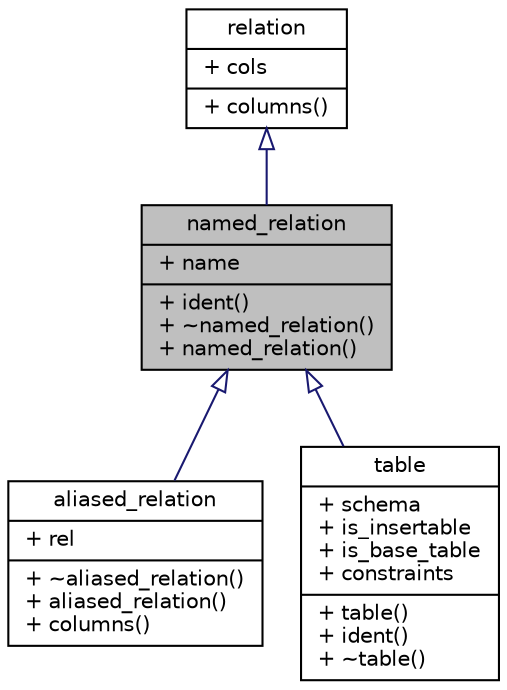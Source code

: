 digraph "named_relation"
{
 // LATEX_PDF_SIZE
  edge [fontname="Helvetica",fontsize="10",labelfontname="Helvetica",labelfontsize="10"];
  node [fontname="Helvetica",fontsize="10",shape=record];
  Node1 [label="{named_relation\n|+ name\l|+ ident()\l+ ~named_relation()\l+ named_relation()\l}",height=0.2,width=0.4,color="black", fillcolor="grey75", style="filled", fontcolor="black",tooltip=" "];
  Node2 -> Node1 [dir="back",color="midnightblue",fontsize="10",style="solid",arrowtail="onormal",fontname="Helvetica"];
  Node2 [label="{relation\n|+ cols\l|+ columns()\l}",height=0.2,width=0.4,color="black", fillcolor="white", style="filled",URL="$structrelation.html",tooltip=" "];
  Node1 -> Node3 [dir="back",color="midnightblue",fontsize="10",style="solid",arrowtail="onormal",fontname="Helvetica"];
  Node3 [label="{aliased_relation\n|+ rel\l|+ ~aliased_relation()\l+ aliased_relation()\l+ columns()\l}",height=0.2,width=0.4,color="black", fillcolor="white", style="filled",URL="$structaliased__relation.html",tooltip=" "];
  Node1 -> Node4 [dir="back",color="midnightblue",fontsize="10",style="solid",arrowtail="onormal",fontname="Helvetica"];
  Node4 [label="{table\n|+ schema\l+ is_insertable\l+ is_base_table\l+ constraints\l|+ table()\l+ ident()\l+ ~table()\l}",height=0.2,width=0.4,color="black", fillcolor="white", style="filled",URL="$structtable.html",tooltip=" "];
}
